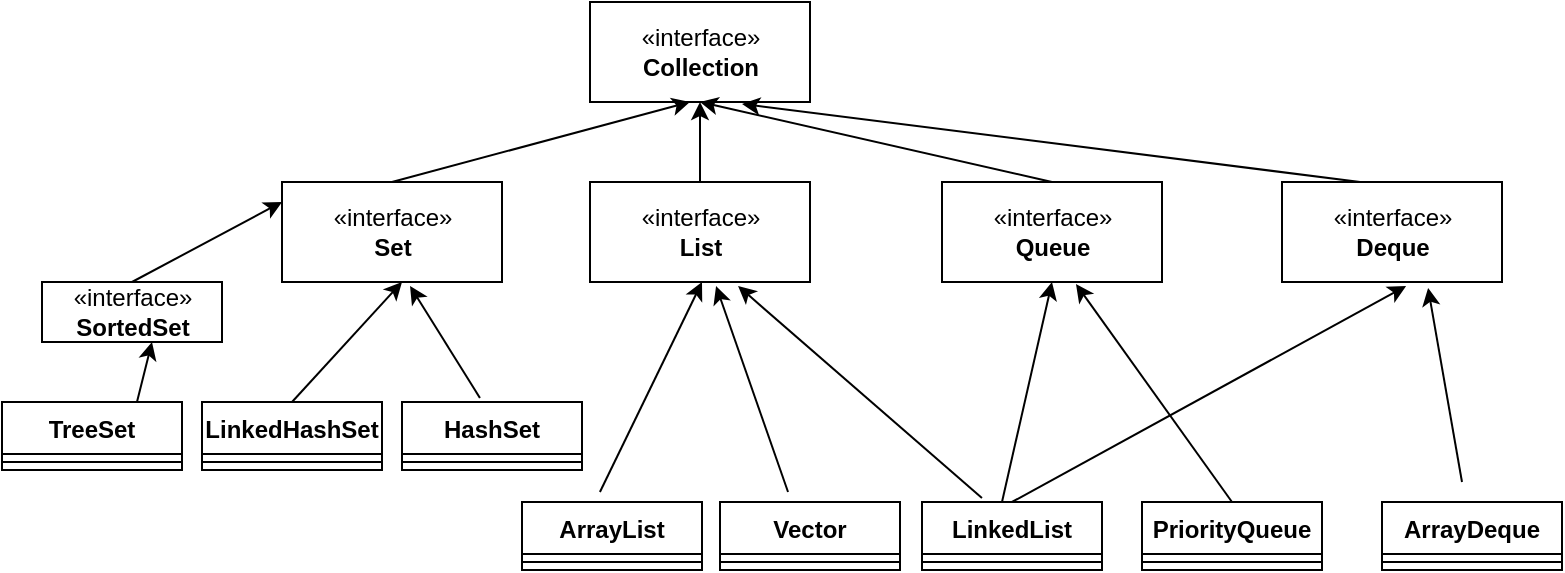<mxfile version="13.3.5" type="github"><diagram id="1VbtLlvJ0z77ybg7VbDV" name="Page-1"><mxGraphModel dx="1070" dy="563" grid="1" gridSize="10" guides="1" tooltips="1" connect="1" arrows="1" fold="1" page="1" pageScale="1" pageWidth="827" pageHeight="1169" math="0" shadow="0"><root><mxCell id="0"/><mxCell id="1" parent="0"/><mxCell id="EG12YTWF-jSthz49pZRH-1" value="«interface»&lt;br&gt;&lt;b&gt;Collection&lt;/b&gt;" style="html=1;" vertex="1" parent="1"><mxGeometry x="304" y="40" width="110" height="50" as="geometry"/></mxCell><mxCell id="EG12YTWF-jSthz49pZRH-2" value="«interface»&lt;br&gt;&lt;b&gt;Set&lt;/b&gt;" style="html=1;" vertex="1" parent="1"><mxGeometry x="150" y="130" width="110" height="50" as="geometry"/></mxCell><mxCell id="EG12YTWF-jSthz49pZRH-3" value="«interface»&lt;br&gt;&lt;b&gt;List&lt;/b&gt;" style="html=1;" vertex="1" parent="1"><mxGeometry x="304" y="130" width="110" height="50" as="geometry"/></mxCell><mxCell id="EG12YTWF-jSthz49pZRH-4" value="«interface»&lt;br&gt;&lt;b&gt;Queue&lt;/b&gt;" style="html=1;" vertex="1" parent="1"><mxGeometry x="480" y="130" width="110" height="50" as="geometry"/></mxCell><mxCell id="EG12YTWF-jSthz49pZRH-13" value="«interface»&lt;br&gt;&lt;b&gt;SortedSet&lt;/b&gt;" style="html=1;" vertex="1" parent="1"><mxGeometry x="30" y="180" width="90" height="30" as="geometry"/></mxCell><mxCell id="EG12YTWF-jSthz49pZRH-5" value="TreeSet" style="swimlane;fontStyle=1;align=center;verticalAlign=top;childLayout=stackLayout;horizontal=1;startSize=26;horizontalStack=0;resizeParent=1;resizeParentMax=0;resizeLast=0;collapsible=1;marginBottom=0;" vertex="1" parent="1"><mxGeometry x="10" y="240" width="90" height="34" as="geometry"/></mxCell><mxCell id="EG12YTWF-jSthz49pZRH-7" value="" style="line;strokeWidth=1;fillColor=none;align=left;verticalAlign=middle;spacingTop=-1;spacingLeft=3;spacingRight=3;rotatable=0;labelPosition=right;points=[];portConstraint=eastwest;" vertex="1" parent="EG12YTWF-jSthz49pZRH-5"><mxGeometry y="26" width="90" height="8" as="geometry"/></mxCell><mxCell id="EG12YTWF-jSthz49pZRH-9" value="LinkedHashSet" style="swimlane;fontStyle=1;align=center;verticalAlign=top;childLayout=stackLayout;horizontal=1;startSize=26;horizontalStack=0;resizeParent=1;resizeParentMax=0;resizeLast=0;collapsible=1;marginBottom=0;" vertex="1" parent="1"><mxGeometry x="110" y="240" width="90" height="34" as="geometry"/></mxCell><mxCell id="EG12YTWF-jSthz49pZRH-10" value="" style="line;strokeWidth=1;fillColor=none;align=left;verticalAlign=middle;spacingTop=-1;spacingLeft=3;spacingRight=3;rotatable=0;labelPosition=right;points=[];portConstraint=eastwest;" vertex="1" parent="EG12YTWF-jSthz49pZRH-9"><mxGeometry y="26" width="90" height="8" as="geometry"/></mxCell><mxCell id="EG12YTWF-jSthz49pZRH-11" value="HashSet" style="swimlane;fontStyle=1;align=center;verticalAlign=top;childLayout=stackLayout;horizontal=1;startSize=26;horizontalStack=0;resizeParent=1;resizeParentMax=0;resizeLast=0;collapsible=1;marginBottom=0;" vertex="1" parent="1"><mxGeometry x="210" y="240" width="90" height="34" as="geometry"/></mxCell><mxCell id="EG12YTWF-jSthz49pZRH-12" value="" style="line;strokeWidth=1;fillColor=none;align=left;verticalAlign=middle;spacingTop=-1;spacingLeft=3;spacingRight=3;rotatable=0;labelPosition=right;points=[];portConstraint=eastwest;" vertex="1" parent="EG12YTWF-jSthz49pZRH-11"><mxGeometry y="26" width="90" height="8" as="geometry"/></mxCell><mxCell id="EG12YTWF-jSthz49pZRH-14" value="ArrayList" style="swimlane;fontStyle=1;align=center;verticalAlign=top;childLayout=stackLayout;horizontal=1;startSize=26;horizontalStack=0;resizeParent=1;resizeParentMax=0;resizeLast=0;collapsible=1;marginBottom=0;" vertex="1" parent="1"><mxGeometry x="270" y="290" width="90" height="34" as="geometry"/></mxCell><mxCell id="EG12YTWF-jSthz49pZRH-15" value="" style="line;strokeWidth=1;fillColor=none;align=left;verticalAlign=middle;spacingTop=-1;spacingLeft=3;spacingRight=3;rotatable=0;labelPosition=right;points=[];portConstraint=eastwest;" vertex="1" parent="EG12YTWF-jSthz49pZRH-14"><mxGeometry y="26" width="90" height="8" as="geometry"/></mxCell><mxCell id="EG12YTWF-jSthz49pZRH-16" value="Vector" style="swimlane;fontStyle=1;align=center;verticalAlign=top;childLayout=stackLayout;horizontal=1;startSize=26;horizontalStack=0;resizeParent=1;resizeParentMax=0;resizeLast=0;collapsible=1;marginBottom=0;" vertex="1" parent="1"><mxGeometry x="369" y="290" width="90" height="34" as="geometry"/></mxCell><mxCell id="EG12YTWF-jSthz49pZRH-17" value="" style="line;strokeWidth=1;fillColor=none;align=left;verticalAlign=middle;spacingTop=-1;spacingLeft=3;spacingRight=3;rotatable=0;labelPosition=right;points=[];portConstraint=eastwest;" vertex="1" parent="EG12YTWF-jSthz49pZRH-16"><mxGeometry y="26" width="90" height="8" as="geometry"/></mxCell><mxCell id="EG12YTWF-jSthz49pZRH-18" value="LinkedList" style="swimlane;fontStyle=1;align=center;verticalAlign=top;childLayout=stackLayout;horizontal=1;startSize=26;horizontalStack=0;resizeParent=1;resizeParentMax=0;resizeLast=0;collapsible=1;marginBottom=0;" vertex="1" parent="1"><mxGeometry x="470" y="290" width="90" height="34" as="geometry"/></mxCell><mxCell id="EG12YTWF-jSthz49pZRH-19" value="" style="line;strokeWidth=1;fillColor=none;align=left;verticalAlign=middle;spacingTop=-1;spacingLeft=3;spacingRight=3;rotatable=0;labelPosition=right;points=[];portConstraint=eastwest;" vertex="1" parent="EG12YTWF-jSthz49pZRH-18"><mxGeometry y="26" width="90" height="8" as="geometry"/></mxCell><mxCell id="EG12YTWF-jSthz49pZRH-20" value="PriorityQueue" style="swimlane;fontStyle=1;align=center;verticalAlign=top;childLayout=stackLayout;horizontal=1;startSize=26;horizontalStack=0;resizeParent=1;resizeParentMax=0;resizeLast=0;collapsible=1;marginBottom=0;" vertex="1" parent="1"><mxGeometry x="580" y="290" width="90" height="34" as="geometry"/></mxCell><mxCell id="EG12YTWF-jSthz49pZRH-21" value="" style="line;strokeWidth=1;fillColor=none;align=left;verticalAlign=middle;spacingTop=-1;spacingLeft=3;spacingRight=3;rotatable=0;labelPosition=right;points=[];portConstraint=eastwest;" vertex="1" parent="EG12YTWF-jSthz49pZRH-20"><mxGeometry y="26" width="90" height="8" as="geometry"/></mxCell><mxCell id="EG12YTWF-jSthz49pZRH-22" value="«interface»&lt;br&gt;&lt;b&gt;Deque&lt;/b&gt;" style="html=1;" vertex="1" parent="1"><mxGeometry x="650" y="130" width="110" height="50" as="geometry"/></mxCell><mxCell id="EG12YTWF-jSthz49pZRH-23" value="ArrayDeque" style="swimlane;fontStyle=1;align=center;verticalAlign=top;childLayout=stackLayout;horizontal=1;startSize=26;horizontalStack=0;resizeParent=1;resizeParentMax=0;resizeLast=0;collapsible=1;marginBottom=0;" vertex="1" parent="1"><mxGeometry x="700" y="290" width="90" height="34" as="geometry"/></mxCell><mxCell id="EG12YTWF-jSthz49pZRH-24" value="" style="line;strokeWidth=1;fillColor=none;align=left;verticalAlign=middle;spacingTop=-1;spacingLeft=3;spacingRight=3;rotatable=0;labelPosition=right;points=[];portConstraint=eastwest;" vertex="1" parent="EG12YTWF-jSthz49pZRH-23"><mxGeometry y="26" width="90" height="8" as="geometry"/></mxCell><mxCell id="EG12YTWF-jSthz49pZRH-25" value="" style="endArrow=classic;html=1;exitX=0.5;exitY=0;exitDx=0;exitDy=0;" edge="1" parent="1" source="EG12YTWF-jSthz49pZRH-2"><mxGeometry width="50" height="50" relative="1" as="geometry"><mxPoint x="304" y="140" as="sourcePoint"/><mxPoint x="354" y="90" as="targetPoint"/></mxGeometry></mxCell><mxCell id="EG12YTWF-jSthz49pZRH-26" value="" style="endArrow=classic;html=1;exitX=0.5;exitY=0;exitDx=0;exitDy=0;entryX=0.5;entryY=1;entryDx=0;entryDy=0;" edge="1" parent="1" source="EG12YTWF-jSthz49pZRH-3" target="EG12YTWF-jSthz49pZRH-1"><mxGeometry width="50" height="50" relative="1" as="geometry"><mxPoint x="215" y="140" as="sourcePoint"/><mxPoint x="364" y="100" as="targetPoint"/></mxGeometry></mxCell><mxCell id="EG12YTWF-jSthz49pZRH-27" value="" style="endArrow=classic;html=1;exitX=0.5;exitY=0;exitDx=0;exitDy=0;entryX=0.5;entryY=1;entryDx=0;entryDy=0;" edge="1" parent="1" source="EG12YTWF-jSthz49pZRH-4" target="EG12YTWF-jSthz49pZRH-1"><mxGeometry width="50" height="50" relative="1" as="geometry"><mxPoint x="225" y="150" as="sourcePoint"/><mxPoint x="374" y="110" as="targetPoint"/></mxGeometry></mxCell><mxCell id="EG12YTWF-jSthz49pZRH-28" value="" style="endArrow=classic;html=1;exitX=0.355;exitY=0;exitDx=0;exitDy=0;entryX=0.691;entryY=1.02;entryDx=0;entryDy=0;entryPerimeter=0;exitPerimeter=0;" edge="1" parent="1" source="EG12YTWF-jSthz49pZRH-22" target="EG12YTWF-jSthz49pZRH-1"><mxGeometry width="50" height="50" relative="1" as="geometry"><mxPoint x="545" y="140" as="sourcePoint"/><mxPoint x="369" y="100" as="targetPoint"/></mxGeometry></mxCell><mxCell id="EG12YTWF-jSthz49pZRH-29" value="" style="endArrow=classic;html=1;exitX=0.5;exitY=0;exitDx=0;exitDy=0;" edge="1" parent="1" source="EG12YTWF-jSthz49pZRH-13"><mxGeometry width="50" height="50" relative="1" as="geometry"><mxPoint x="10" y="180" as="sourcePoint"/><mxPoint x="150" y="140" as="targetPoint"/></mxGeometry></mxCell><mxCell id="EG12YTWF-jSthz49pZRH-30" value="" style="endArrow=classic;html=1;exitX=0.75;exitY=0;exitDx=0;exitDy=0;" edge="1" parent="1" source="EG12YTWF-jSthz49pZRH-5"><mxGeometry width="50" height="50" relative="1" as="geometry"><mxPoint x="10" y="250" as="sourcePoint"/><mxPoint x="85" y="210" as="targetPoint"/></mxGeometry></mxCell><mxCell id="EG12YTWF-jSthz49pZRH-31" value="" style="endArrow=classic;html=1;exitX=0.5;exitY=0;exitDx=0;exitDy=0;" edge="1" parent="1" source="EG12YTWF-jSthz49pZRH-9"><mxGeometry width="50" height="50" relative="1" as="geometry"><mxPoint x="135" y="220" as="sourcePoint"/><mxPoint x="210" y="180" as="targetPoint"/></mxGeometry></mxCell><mxCell id="EG12YTWF-jSthz49pZRH-32" value="" style="endArrow=classic;html=1;exitX=0.433;exitY=-0.059;exitDx=0;exitDy=0;entryX=0.582;entryY=1.04;entryDx=0;entryDy=0;entryPerimeter=0;exitPerimeter=0;" edge="1" parent="1" source="EG12YTWF-jSthz49pZRH-11" target="EG12YTWF-jSthz49pZRH-2"><mxGeometry width="50" height="50" relative="1" as="geometry"><mxPoint x="165" y="250" as="sourcePoint"/><mxPoint x="220" y="190" as="targetPoint"/></mxGeometry></mxCell><mxCell id="EG12YTWF-jSthz49pZRH-33" value="" style="endArrow=classic;html=1;exitX=0.433;exitY=-0.147;exitDx=0;exitDy=0;exitPerimeter=0;" edge="1" parent="1" source="EG12YTWF-jSthz49pZRH-14"><mxGeometry width="50" height="50" relative="1" as="geometry"><mxPoint x="305" y="240" as="sourcePoint"/><mxPoint x="360" y="180" as="targetPoint"/></mxGeometry></mxCell><mxCell id="EG12YTWF-jSthz49pZRH-34" value="" style="endArrow=classic;html=1;exitX=0.378;exitY=-0.147;exitDx=0;exitDy=0;exitPerimeter=0;entryX=0.573;entryY=1.04;entryDx=0;entryDy=0;entryPerimeter=0;" edge="1" parent="1" source="EG12YTWF-jSthz49pZRH-16" target="EG12YTWF-jSthz49pZRH-3"><mxGeometry width="50" height="50" relative="1" as="geometry"><mxPoint x="318.97" y="295.002" as="sourcePoint"/><mxPoint x="370" y="190" as="targetPoint"/></mxGeometry></mxCell><mxCell id="EG12YTWF-jSthz49pZRH-35" value="" style="endArrow=classic;html=1;exitX=0.333;exitY=-0.059;exitDx=0;exitDy=0;exitPerimeter=0;entryX=0.673;entryY=1.04;entryDx=0;entryDy=0;entryPerimeter=0;" edge="1" parent="1" source="EG12YTWF-jSthz49pZRH-18" target="EG12YTWF-jSthz49pZRH-3"><mxGeometry width="50" height="50" relative="1" as="geometry"><mxPoint x="413.02" y="295.002" as="sourcePoint"/><mxPoint x="377.03" y="192" as="targetPoint"/></mxGeometry></mxCell><mxCell id="EG12YTWF-jSthz49pZRH-36" value="" style="endArrow=classic;html=1;entryX=0.5;entryY=1;entryDx=0;entryDy=0;" edge="1" parent="1" target="EG12YTWF-jSthz49pZRH-4"><mxGeometry width="50" height="50" relative="1" as="geometry"><mxPoint x="510" y="290" as="sourcePoint"/><mxPoint x="388.03" y="192" as="targetPoint"/></mxGeometry></mxCell><mxCell id="EG12YTWF-jSthz49pZRH-37" value="" style="endArrow=classic;html=1;entryX=0.564;entryY=1.04;entryDx=0;entryDy=0;entryPerimeter=0;exitX=0.5;exitY=0;exitDx=0;exitDy=0;" edge="1" parent="1" source="EG12YTWF-jSthz49pZRH-18" target="EG12YTWF-jSthz49pZRH-22"><mxGeometry width="50" height="50" relative="1" as="geometry"><mxPoint x="520" y="300" as="sourcePoint"/><mxPoint x="545" y="190" as="targetPoint"/></mxGeometry></mxCell><mxCell id="EG12YTWF-jSthz49pZRH-38" value="" style="endArrow=classic;html=1;entryX=0.609;entryY=1.02;entryDx=0;entryDy=0;entryPerimeter=0;exitX=0.5;exitY=0;exitDx=0;exitDy=0;" edge="1" parent="1" source="EG12YTWF-jSthz49pZRH-20" target="EG12YTWF-jSthz49pZRH-4"><mxGeometry width="50" height="50" relative="1" as="geometry"><mxPoint x="520" y="300" as="sourcePoint"/><mxPoint x="545" y="190" as="targetPoint"/></mxGeometry></mxCell><mxCell id="EG12YTWF-jSthz49pZRH-39" value="" style="endArrow=classic;html=1;entryX=0.664;entryY=1.06;entryDx=0;entryDy=0;entryPerimeter=0;" edge="1" parent="1" target="EG12YTWF-jSthz49pZRH-22"><mxGeometry width="50" height="50" relative="1" as="geometry"><mxPoint x="740" y="280" as="sourcePoint"/><mxPoint x="556.99" y="191" as="targetPoint"/></mxGeometry></mxCell></root></mxGraphModel></diagram></mxfile>